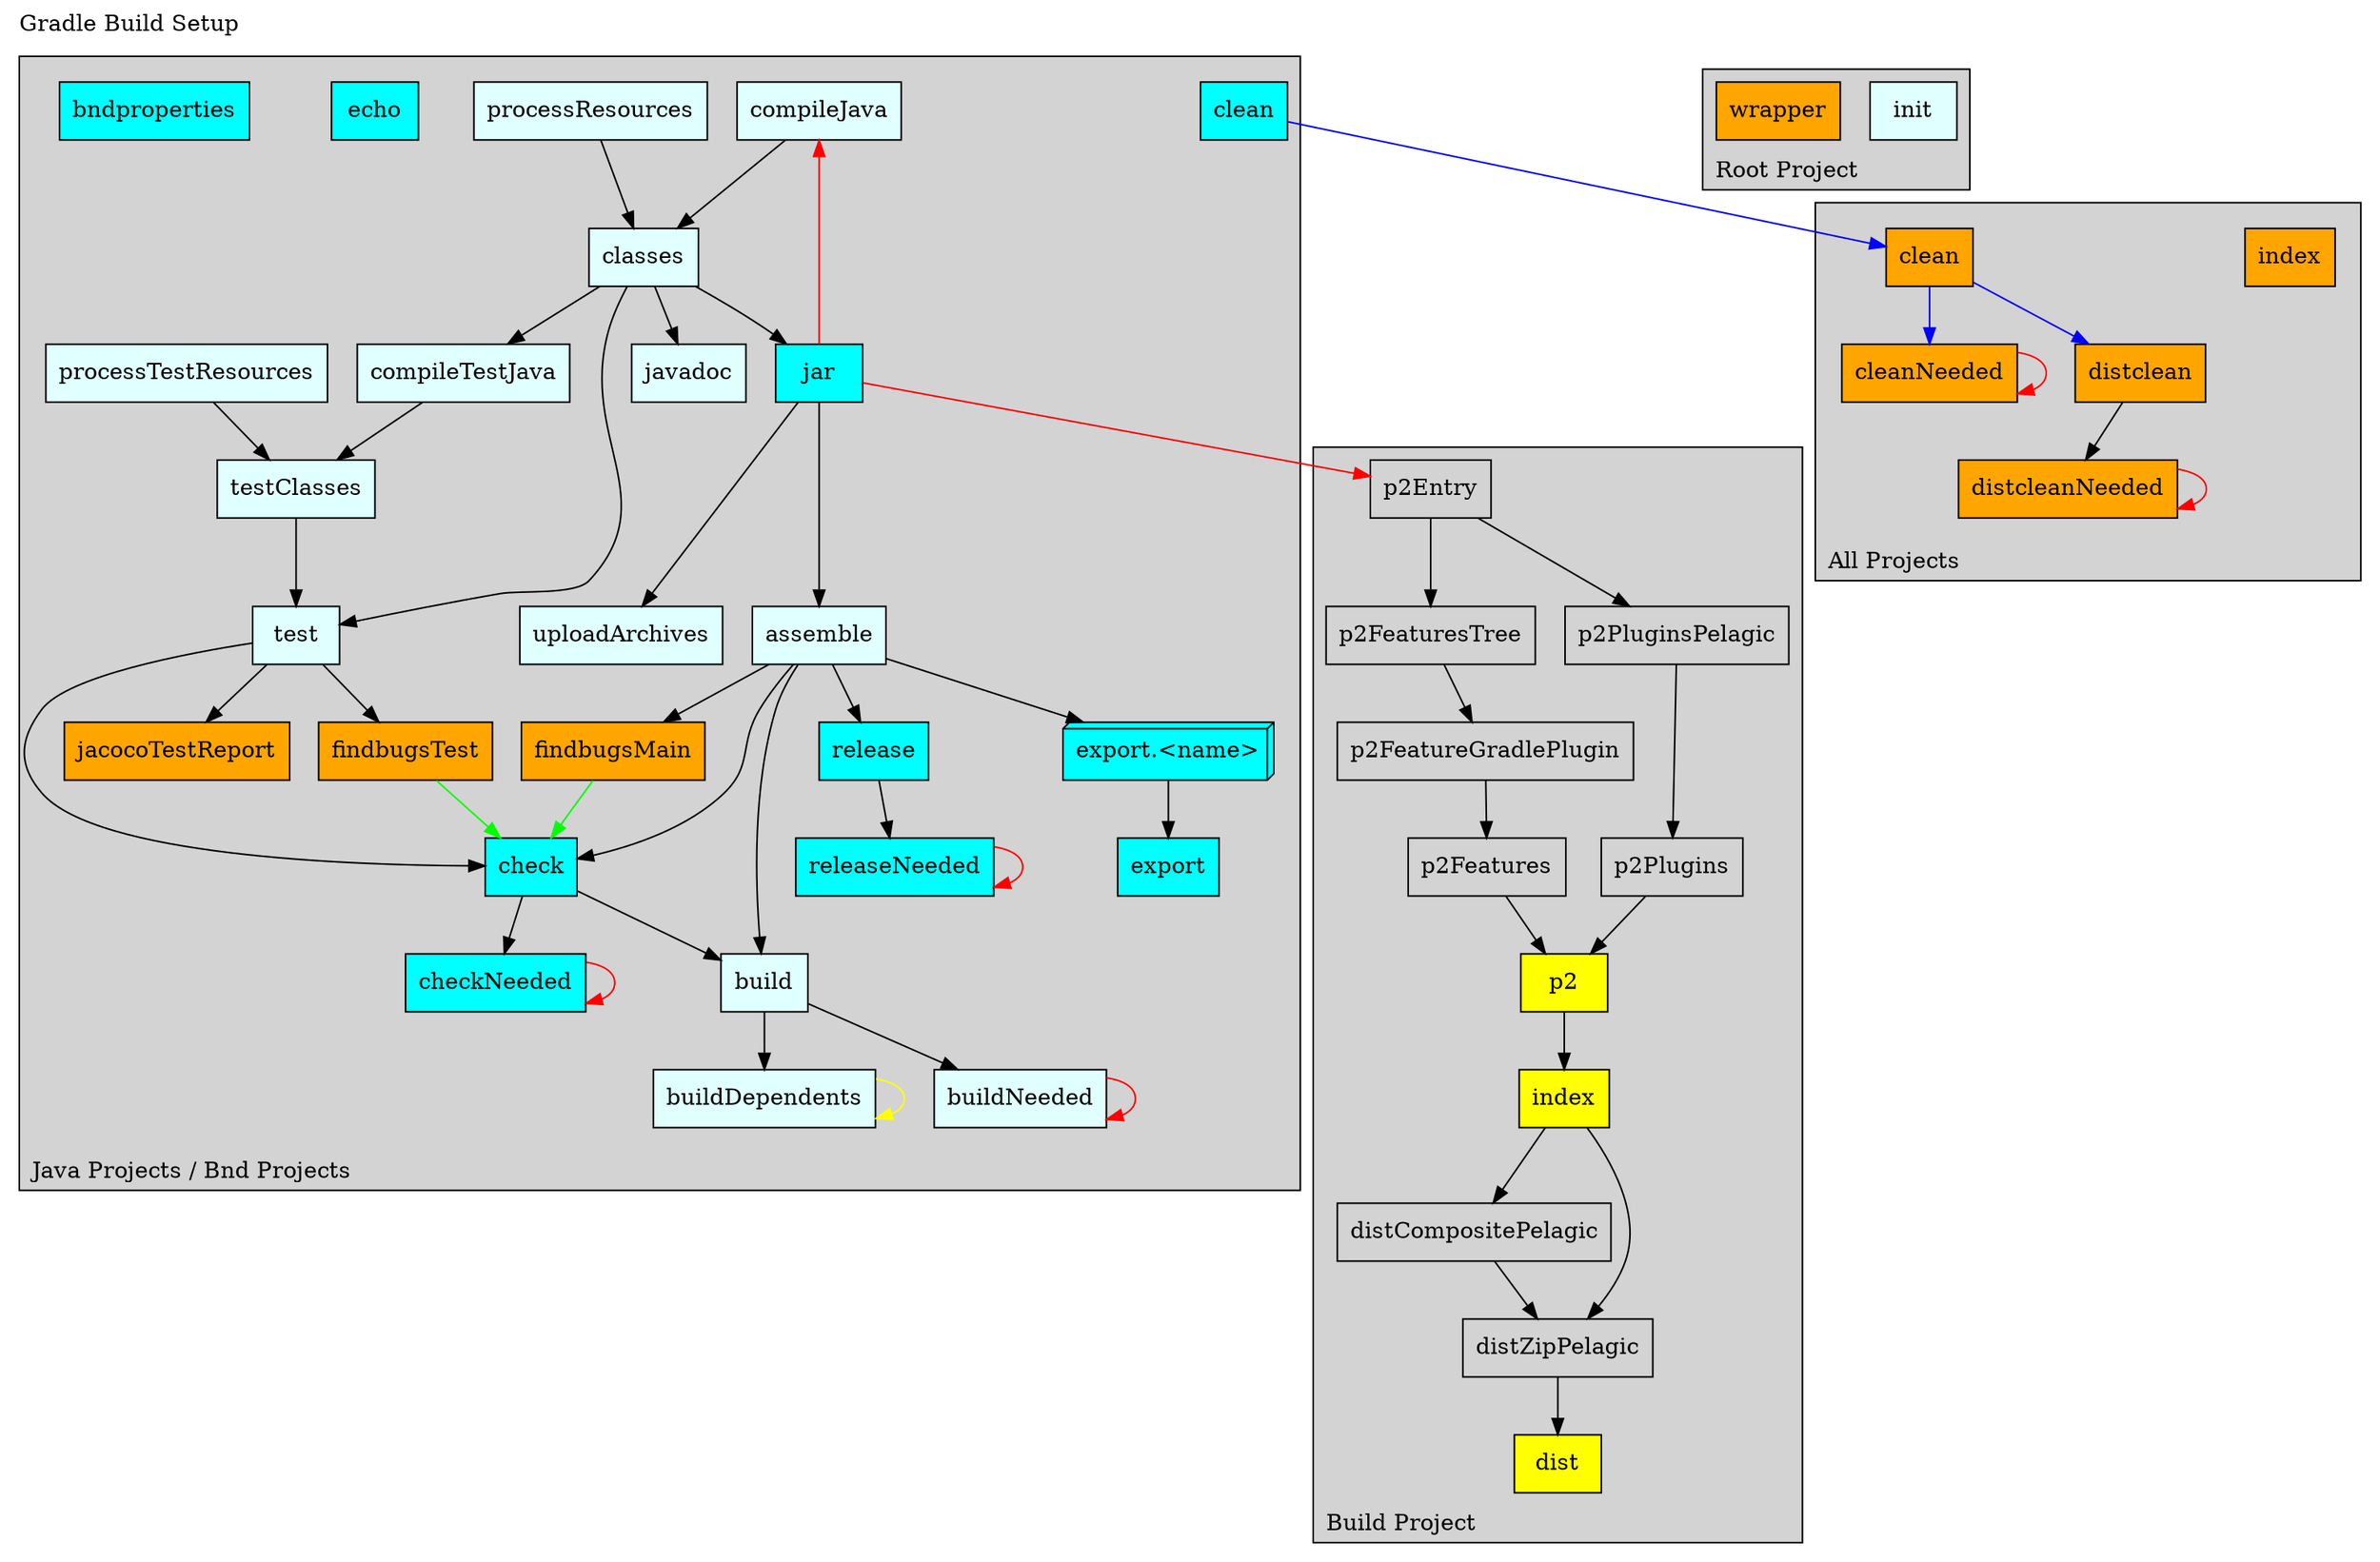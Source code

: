 /*
 * WARNING
 *
 * To create an SVG diagram from this file, install graphviz and run:
 *   dot -Tsvg "$1.dot" -o "$1.svg"   (on a Linux   machine)
 *   dot -Tsvg "%1.dot" -o "%1.svg"   (on a Windows machine)
 */


digraph GradleSetup {
  label="Gradle Build Setup"
  labelloc=t
  labeljust=l

  subgraph cluster1 {
    label="Java Projects / Bnd Projects";
    labelloc=b
    labeljust=l
    style=filled;
    fillcolor=lightgrey;
    color=black;

    subgraph cluster101 {
      label="";
      style=invis;
      compileJava          [shape=box, style=filled, fillcolor=lightcyan, label="compileJava"         ]
      processResources     [shape=box, style=filled, fillcolor=lightcyan, label="processResources"    ]
      classes              [shape=box, style=filled, fillcolor=lightcyan, label="classes"             ]
    }

    subgraph cluster102 {
      label="";
      style=invis;
      jar                  [shape=box, style=filled, fillcolor=cyan     , label="jar"                 ]
    }

    subgraph cluster103 {
      label="";
      style=invis;
      compileTestJava      [shape=box, style=filled, fillcolor=lightcyan, label="compileTestJava"     ]
      processTestResources [shape=box, style=filled, fillcolor=lightcyan, label="processTestResources"]
      testClasses          [shape=box, style=filled, fillcolor=lightcyan, label="testClasses"         ]
    }

    subgraph cluster104 {
      label="";
      style=invis;
      test                 [shape=box, style=filled, fillcolor=lightcyan, label="test"                ]
    }

    subgraph cluster105 {
      label="";
      style=invis;
      uploadArchives       [shape=box, style=filled, fillcolor=lightcyan, label="uploadArchives"      ]
      assemble             [shape=box, style=filled, fillcolor=lightcyan, label="assemble"            ]
    }

    subgraph cluster106 {
      label="";
      style=invis;
      check                [shape=box, style=filled, fillcolor=cyan     , label="check"               ]
      checkNeeded          [shape=box, style=filled, fillcolor=cyan     , label="checkNeeded"         ]
    }

    subgraph cluster107 {
      label="";
      style=invis;
      release              [shape=box, style=filled, fillcolor=cyan     , label="release"             ]
      releaseNeeded        [shape=box, style=filled, fillcolor=cyan     , label="releaseNeeded"       ]
    }

    subgraph cluster108 {
      label="";
      style=invis;
      exportX              [shape=box3d, style=filled, fillcolor=cyan   , label="export.<name>"       ]
      export               [shape=box  , style=filled, fillcolor=cyan   , label="export"              ]
    }

    subgraph cluster109 {
      label="";
      style=invis;
      build                [shape=box, style=filled, fillcolor=lightcyan, label="build"               ]
      buildDependents      [shape=box, style=filled, fillcolor=lightcyan, label="buildDependents"     ]
      buildNeeded          [shape=box, style=filled, fillcolor=lightcyan, label="buildNeeded"         ]
    }

    subgraph cluster110 {
      label="";
      style=invis;
      findbugsMain         [shape=box, style=filled, fillcolor=orange   , label="findbugsMain"        ]
      findbugsTest         [shape=box, style=filled, fillcolor=orange   , label="findbugsTest"        ]
    }

    javadoc                [shape=box, style=filled, fillcolor=lightcyan, label="javadoc"             ]

    clean                  [shape=box, style=filled, fillcolor=cyan     , label="clean"               ]
    echo                   [shape=box, style=filled, fillcolor=cyan     , label="echo"                ]
    bndproperties          [shape=box, style=filled, fillcolor=cyan     , label="bndproperties"       ]
    jacocoTestReport       [shape=box, style=filled, fillcolor=orange   , label="jacocoTestReport"    ]

    compileJava            -> classes
    processResources       -> classes
    classes                -> javadoc
    classes                -> compileTestJava
    classes                -> jar
    classes                -> test
    compileTestJava        -> testClasses
    processTestResources   -> testClasses
    jar                    -> uploadArchives
    jar                    -> assemble
    testClasses            -> test
    assemble               -> build
    assemble               -> check
    test                   -> check
    check                  -> checkNeeded
    checkNeeded            -> checkNeeded        [color=red   ]
    check                  -> build
    build                  -> buildDependents
    buildDependents        -> buildDependents    [color=yellow]
    build                  -> buildNeeded
    buildNeeded            -> buildNeeded        [color=red   ]

    jar                    -> compileJava        [color=red   ]
    assemble               -> release
    assemble               -> exportX
    exportX                -> export
    release                -> releaseNeeded
    releaseNeeded          -> releaseNeeded      [color=red   ]

    assemble               -> findbugsMain
    test                   -> findbugsTest
    findbugsMain           -> check              [color=green ]
    findbugsTest           -> check              [color=green ]
    test                   -> jacocoTestReport
  }


  subgraph cluster2 {
    label="Root Project";
    labelloc=b
    labeljust=l
    style=filled;
    fillcolor=lightgrey;
    color=black;

    init                   [shape=box, style=filled, fillcolor=lightcyan, label="init"                ]
    wrapper                [shape=box, style=filled, fillcolor=orange   , label="wrapper"             ]
  }


  subgraph cluster3 {
    label="All Projects";
    labelloc=b
    labeljust=l
    style=filled;
    fillcolor=lightgrey;
    color=black;

    subgraph cluster301 {
      label="";
      style=invis;
      index                [shape=box, style=filled, fillcolor=orange   , label="index"               ]
    }

    subgraph cluster302 {
      label="";
      style=invis;
      cleanAll             [shape=box, style=filled, fillcolor=orange   , label="clean"               ]
      cleanAllNeeded       [shape=box, style=filled, fillcolor=orange   , label="cleanNeeded"         ]
      distclean            [shape=box, style=filled, fillcolor=orange   , label="distclean"           ]
      distcleanNeeded      [shape=box, style=filled, fillcolor=orange   , label="distcleanNeeded"     ]
    }

    clean                  -> cleanAll           [color=blue  ]
    cleanAll               -> cleanAllNeeded     [color=blue  ]
    cleanAllNeeded         -> cleanAllNeeded     [color=red   ]
    cleanAll               -> distclean          [color=blue  ]
    distclean              -> distcleanNeeded
    distcleanNeeded        -> distcleanNeeded    [color=red   ]
  }


  subgraph cluster4 {
    label="Build Project";
    labelloc=b
    labeljust=l
    style=filled;
    fillcolor=lightgrey;
    color=black;

    p2Entry                [shape=box, style=filled , fillcolor=none     , label="p2Entry"               ]

    p2FeaturesTree         [shape=box, style=filled, fillcolor=none      , label="p2FeaturesTree"        ]
    p2FeatureGradlePlugin  [shape=box, style=filled, fillcolor=none      , label="p2FeatureGradlePlugin" ]
    p2Features             [shape=box, style=filled, fillcolor=none      , label="p2Features"            ]

    p2PluginsPelagic       [shape=box, style=filled, fillcolor=none      , label="p2PluginsPelagic"      ]
    p2Plugins              [shape=box, style=filled, fillcolor=none      , label="p2Plugins"             ]

    p2                     [shape=box, style=filled, fillcolor=yellow    , label="p2"                    ]

    indexBuild             [shape=box, style=filled, fillcolor=yellow    , label="index"                 ]

    distCompositePelagic   [shape=box, style=filled, fillcolor=none      , label="distCompositePelagic"  ]
    distZipPelagic         [shape=box, style=filled, fillcolor=none      , label="distZipPelagic"        ]
    dist                   [shape=box, style=filled, fillcolor=yellow    , label="dist"                  ]

    jar                    -> p2Entry            [color=red   ]

    p2Entry                -> p2FeaturesTree
    p2FeaturesTree         -> p2FeatureGradlePlugin
    p2FeatureGradlePlugin  -> p2Features

    p2Entry                -> p2PluginsPelagic
    p2PluginsPelagic       -> p2Plugins

    p2Features             -> p2
    p2Plugins              -> p2

    p2                     -> indexBuild

    indexBuild             -> distCompositePelagic
    indexBuild             -> distZipPelagic
    distCompositePelagic   -> distZipPelagic
    distZipPelagic         -> dist
  }
}
